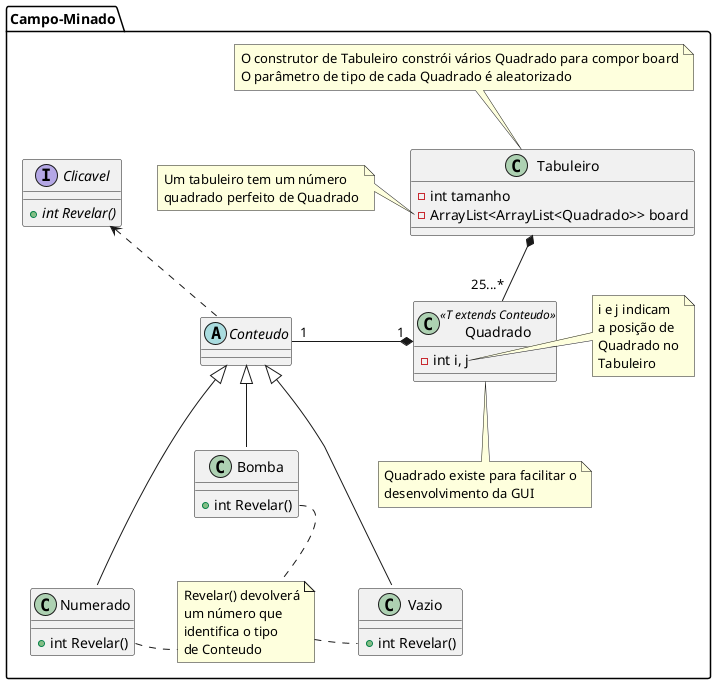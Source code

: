 @startuml

package Campo-Minado{
    class Tabuleiro{
        - int tamanho
        - ArrayList<ArrayList<Quadrado>> board
    }
    note top of Tabuleiro
        O construtor de Tabuleiro constrói vários Quadrado para compor board
        O parâmetro de tipo de cada Quadrado é aleatorizado
    end note
    note left of Tabuleiro::board
        Um tabuleiro tem um número
        quadrado perfeito de Quadrado
    end note
    class Quadrado <<T extends Conteudo>>{
        - int i, j
    }
    note bottom of Quadrado
        Quadrado existe para facilitar o
        desenvolvimento da GUI
    end note
    note right of Quadrado::i
        i e j indicam
        a posição de
        Quadrado no
        Tabuleiro
    end note

    Quadrado "1" *-left- "1" Conteudo
    Tabuleiro *-- "25...*" Quadrado


    interface Clicavel{
        + {abstract} int Revelar()
    }
    abstract class Conteudo{}
    class Vazio{
        + int Revelar()
    }
    class Numerado{
        + int Revelar()
    }
    class Bomba{
        + int Revelar()
    }
    note as N1
        Revelar() devolverá
        um número que
        identifica o tipo
        de Conteudo
    end note

    Clicavel <.. Conteudo
    Conteudo <|-- Vazio
    Conteudo <|-- Numerado
    Conteudo <|-- Bomba
    Vazio::Revelar .left. N1
    Numerado::Revelar .right. N1
    Bomba::Revelar .down. N1

}

@enduml